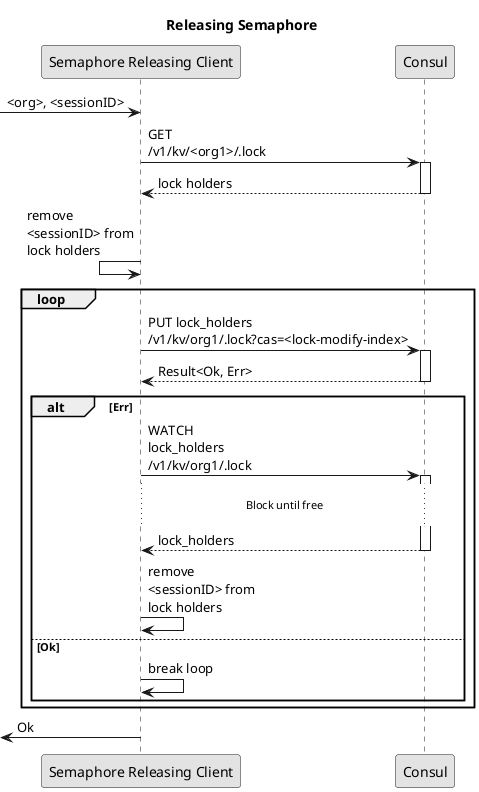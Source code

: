 @startuml
skinparam Monochrome true
skinparam Shadowing false
skinparam MaxMessageSize 120

participant "Semaphore Releasing Client" as cli
participant "Consul" as cons
title Releasing Semaphore
->cli: <org>, <sessionID>
cli->cons++: GET /v1/kv/<org1>/.lock
return lock holders
cli<-cli: remove <sessionID> from lock holders
loop
    cli->cons++: PUT lock_holders /v1/kv/org1/.lock?cas=<lock-modify-index>
    return Result<Ok, Err>
    alt Err
        cli->cons++: WATCH lock_holders /v1/kv/org1/.lock
        ... Block until free...
        return lock_holders
        cli->cli: remove <sessionID> from lock holders
    else Ok
        cli->cli: break loop
    end
end
<-cli: Ok
@enduml